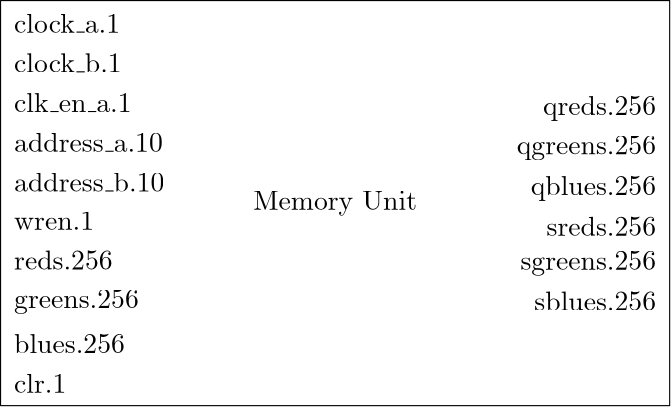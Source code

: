 <?xml version="1.0"?>
<!DOCTYPE ipe SYSTEM "ipe.dtd">
<ipe version="70218" creator="Ipe 7.2.23">
<info created="D:20210513222006" modified="D:20210514003039"/>
<ipestyle name="basic">
<symbol name="arrow/arc(spx)">
<path stroke="sym-stroke" fill="sym-stroke" pen="sym-pen">
0 0 m
-1 0.333 l
-1 -0.333 l
h
</path>
</symbol>
<symbol name="arrow/farc(spx)">
<path stroke="sym-stroke" fill="white" pen="sym-pen">
0 0 m
-1 0.333 l
-1 -0.333 l
h
</path>
</symbol>
<symbol name="arrow/ptarc(spx)">
<path stroke="sym-stroke" fill="sym-stroke" pen="sym-pen">
0 0 m
-1 0.333 l
-0.8 0 l
-1 -0.333 l
h
</path>
</symbol>
<symbol name="arrow/fptarc(spx)">
<path stroke="sym-stroke" fill="white" pen="sym-pen">
0 0 m
-1 0.333 l
-0.8 0 l
-1 -0.333 l
h
</path>
</symbol>
<symbol name="mark/circle(sx)" transformations="translations">
<path fill="sym-stroke">
0.6 0 0 0.6 0 0 e
0.4 0 0 0.4 0 0 e
</path>
</symbol>
<symbol name="mark/disk(sx)" transformations="translations">
<path fill="sym-stroke">
0.6 0 0 0.6 0 0 e
</path>
</symbol>
<symbol name="mark/fdisk(sfx)" transformations="translations">
<group>
<path fill="sym-fill">
0.5 0 0 0.5 0 0 e
</path>
<path fill="sym-stroke" fillrule="eofill">
0.6 0 0 0.6 0 0 e
0.4 0 0 0.4 0 0 e
</path>
</group>
</symbol>
<symbol name="mark/box(sx)" transformations="translations">
<path fill="sym-stroke" fillrule="eofill">
-0.6 -0.6 m
0.6 -0.6 l
0.6 0.6 l
-0.6 0.6 l
h
-0.4 -0.4 m
0.4 -0.4 l
0.4 0.4 l
-0.4 0.4 l
h
</path>
</symbol>
<symbol name="mark/square(sx)" transformations="translations">
<path fill="sym-stroke">
-0.6 -0.6 m
0.6 -0.6 l
0.6 0.6 l
-0.6 0.6 l
h
</path>
</symbol>
<symbol name="mark/fsquare(sfx)" transformations="translations">
<group>
<path fill="sym-fill">
-0.5 -0.5 m
0.5 -0.5 l
0.5 0.5 l
-0.5 0.5 l
h
</path>
<path fill="sym-stroke" fillrule="eofill">
-0.6 -0.6 m
0.6 -0.6 l
0.6 0.6 l
-0.6 0.6 l
h
-0.4 -0.4 m
0.4 -0.4 l
0.4 0.4 l
-0.4 0.4 l
h
</path>
</group>
</symbol>
<symbol name="mark/cross(sx)" transformations="translations">
<group>
<path fill="sym-stroke">
-0.43 -0.57 m
0.57 0.43 l
0.43 0.57 l
-0.57 -0.43 l
h
</path>
<path fill="sym-stroke">
-0.43 0.57 m
0.57 -0.43 l
0.43 -0.57 l
-0.57 0.43 l
h
</path>
</group>
</symbol>
<symbol name="arrow/fnormal(spx)">
<path stroke="sym-stroke" fill="white" pen="sym-pen">
0 0 m
-1 0.333 l
-1 -0.333 l
h
</path>
</symbol>
<symbol name="arrow/pointed(spx)">
<path stroke="sym-stroke" fill="sym-stroke" pen="sym-pen">
0 0 m
-1 0.333 l
-0.8 0 l
-1 -0.333 l
h
</path>
</symbol>
<symbol name="arrow/fpointed(spx)">
<path stroke="sym-stroke" fill="white" pen="sym-pen">
0 0 m
-1 0.333 l
-0.8 0 l
-1 -0.333 l
h
</path>
</symbol>
<symbol name="arrow/linear(spx)">
<path stroke="sym-stroke" pen="sym-pen">
-1 0.333 m
0 0 l
-1 -0.333 l
</path>
</symbol>
<symbol name="arrow/fdouble(spx)">
<path stroke="sym-stroke" fill="white" pen="sym-pen">
0 0 m
-1 0.333 l
-1 -0.333 l
h
-1 0 m
-2 0.333 l
-2 -0.333 l
h
</path>
</symbol>
<symbol name="arrow/double(spx)">
<path stroke="sym-stroke" fill="sym-stroke" pen="sym-pen">
0 0 m
-1 0.333 l
-1 -0.333 l
h
-1 0 m
-2 0.333 l
-2 -0.333 l
h
</path>
</symbol>
<symbol name="arrow/mid-normal(spx)">
<path stroke="sym-stroke" fill="sym-stroke" pen="sym-pen">
0.5 0 m
-0.5 0.333 l
-0.5 -0.333 l
h
</path>
</symbol>
<symbol name="arrow/mid-fnormal(spx)">
<path stroke="sym-stroke" fill="white" pen="sym-pen">
0.5 0 m
-0.5 0.333 l
-0.5 -0.333 l
h
</path>
</symbol>
<symbol name="arrow/mid-pointed(spx)">
<path stroke="sym-stroke" fill="sym-stroke" pen="sym-pen">
0.5 0 m
-0.5 0.333 l
-0.3 0 l
-0.5 -0.333 l
h
</path>
</symbol>
<symbol name="arrow/mid-fpointed(spx)">
<path stroke="sym-stroke" fill="white" pen="sym-pen">
0.5 0 m
-0.5 0.333 l
-0.3 0 l
-0.5 -0.333 l
h
</path>
</symbol>
<symbol name="arrow/mid-double(spx)">
<path stroke="sym-stroke" fill="sym-stroke" pen="sym-pen">
1 0 m
0 0.333 l
0 -0.333 l
h
0 0 m
-1 0.333 l
-1 -0.333 l
h
</path>
</symbol>
<symbol name="arrow/mid-fdouble(spx)">
<path stroke="sym-stroke" fill="white" pen="sym-pen">
1 0 m
0 0.333 l
0 -0.333 l
h
0 0 m
-1 0.333 l
-1 -0.333 l
h
</path>
</symbol>
<anglesize name="22.5 deg" value="22.5"/>
<anglesize name="30 deg" value="30"/>
<anglesize name="45 deg" value="45"/>
<anglesize name="60 deg" value="60"/>
<anglesize name="90 deg" value="90"/>
<arrowsize name="large" value="10"/>
<arrowsize name="small" value="5"/>
<arrowsize name="tiny" value="3"/>
<color name="blue" value="0 0 1"/>
<color name="brown" value="0.647 0.165 0.165"/>
<color name="darkblue" value="0 0 0.545"/>
<color name="darkcyan" value="0 0.545 0.545"/>
<color name="darkgray" value="0.663"/>
<color name="darkgreen" value="0 0.392 0"/>
<color name="darkmagenta" value="0.545 0 0.545"/>
<color name="darkorange" value="1 0.549 0"/>
<color name="darkred" value="0.545 0 0"/>
<color name="gold" value="1 0.843 0"/>
<color name="gray" value="0.745"/>
<color name="green" value="0 1 0"/>
<color name="lightblue" value="0.678 0.847 0.902"/>
<color name="lightcyan" value="0.878 1 1"/>
<color name="lightgray" value="0.827"/>
<color name="lightgreen" value="0.565 0.933 0.565"/>
<color name="lightyellow" value="1 1 0.878"/>
<color name="navy" value="0 0 0.502"/>
<color name="orange" value="1 0.647 0"/>
<color name="pink" value="1 0.753 0.796"/>
<color name="purple" value="0.627 0.125 0.941"/>
<color name="red" value="1 0 0"/>
<color name="seagreen" value="0.18 0.545 0.341"/>
<color name="turquoise" value="0.251 0.878 0.816"/>
<color name="violet" value="0.933 0.51 0.933"/>
<color name="yellow" value="1 1 0"/>
<dashstyle name="dash dot dotted" value="[4 2 1 2 1 2] 0"/>
<dashstyle name="dash dotted" value="[4 2 1 2] 0"/>
<dashstyle name="dashed" value="[4] 0"/>
<dashstyle name="dotted" value="[1 3] 0"/>
<gridsize name="10 pts (~3.5 mm)" value="10"/>
<gridsize name="14 pts (~5 mm)" value="14"/>
<gridsize name="16 pts (~6 mm)" value="16"/>
<gridsize name="20 pts (~7 mm)" value="20"/>
<gridsize name="28 pts (~10 mm)" value="28"/>
<gridsize name="32 pts (~12 mm)" value="32"/>
<gridsize name="4 pts" value="4"/>
<gridsize name="56 pts (~20 mm)" value="56"/>
<gridsize name="8 pts (~3 mm)" value="8"/>
<opacity name="10%" value="0.1"/>
<opacity name="30%" value="0.3"/>
<opacity name="50%" value="0.5"/>
<opacity name="75%" value="0.75"/>
<pen name="fat" value="1.2"/>
<pen name="heavier" value="0.8"/>
<pen name="ultrafat" value="2"/>
<symbolsize name="large" value="5"/>
<symbolsize name="small" value="2"/>
<symbolsize name="tiny" value="1.1"/>
<textsize name="Huge" value="\Huge"/>
<textsize name="LARGE" value="\LARGE"/>
<textsize name="Large" value="\Large"/>
<textsize name="footnote" value="\footnotesize"/>
<textsize name="huge" value="\huge"/>
<textsize name="large" value="\large"/>
<textsize name="small" value="\small"/>
<textsize name="tiny" value="\tiny"/>
<textstyle name="center" begin="\begin{center}" end="\end{center}"/>
<textstyle name="item" begin="\begin{itemize}\item{}" end="\end{itemize}"/>
<textstyle name="itemize" begin="\begin{itemize}" end="\end{itemize}"/>
<tiling name="falling" angle="-60" step="4" width="1"/>
<tiling name="rising" angle="30" step="4" width="1"/>
</ipestyle>
<page>
<layer name="alpha"/>
<view layers="alpha" active="alpha"/>
<group layer="alpha">
<text matrix="1 0 0 1 22.106 -24.0683" transformations="translations" pos="198.671 716.524" stroke="black" type="label" width="58.973" height="6.815" depth="1.93" valign="baseline">Memory Unit</text>
<path matrix="1 0 0 1.24381 0 -185.155" stroke="black">
129.823 766.166 m
129.823 648.927 l
370.704 648.927 l
370.704 766.166 l
h
</path>
<group matrix="1 0 0 1 0.7278 0">
<group>
<text matrix="1 0 0 1 -611.061 -896.852" transformations="translations" pos="745.026 1610.21" stroke="black" type="label" width="53.538" height="6.918" depth="0" valign="baseline">address\_a.10</text>
<text matrix="1 0 0 1 -612.957 -852.593" transformations="translations" pos="746.922 1580.25" stroke="black" type="label" width="42.319" height="6.918" depth="0" valign="baseline">clk\_en\_a.1</text>
<text matrix="1 0 0 1 -613.767 -809.006" transformations="translations" pos="747.732 1565.26" stroke="black" type="label" width="38.179" height="6.918" depth="0" valign="baseline">clock\_a.1</text>
<text matrix="1 0 0 1 -621.156 -907.605" transformations="translations" pos="755.121 1534.23" stroke="black" type="label" width="18.846" height="6.918" depth="0" valign="baseline">clr.1</text>
<text matrix="1 0 0 1 -620.663 -835.19" transformations="translations" pos="754.628 1506.15" stroke="black" type="label" width="35.506" height="6.918" depth="0" valign="baseline">reds.256</text>
<text matrix="1 0 0 1 -626.082 -786.411" transformations="translations" pos="760.047 1471.67" stroke="black" type="label" width="28.809" height="6.42" depth="0" valign="baseline">wren.1</text>
<text matrix="1 0 0 1 -620.663 -865.227" transformations="translations" pos="754.628 1506.15" stroke="black" type="label" width="39.906" height="6.918" depth="0" valign="baseline">blues.256</text>
<text matrix="1 0 0 1 -620.663 -848.998" transformations="translations" pos="754.628 1506.15" stroke="black" type="label" width="44.915" height="6.428" depth="1.93" valign="baseline">greens.256</text>
<text matrix="1 0 0 1 -613.767 -823.305" transformations="translations" pos="747.732 1565.26" stroke="black" type="label" width="38.733" height="6.918" depth="0" valign="baseline">clock\_b.1</text>
<text matrix="1 0 0 1 -611.061 -911.151" transformations="translations" pos="745.026 1610.21" stroke="black" type="label" width="54.092" height="6.918" depth="0" valign="baseline">address\_b.10</text>
</group>
<group matrix="1 0 0 1 0 -12.6487">
<group matrix="1 0 0 1 0 -8.8506">
<text matrix="1 0 0 1 -914.66 -848.309" transformations="translations" pos="1240.33 1552.95" stroke="black" type="label" width="39.436" height="6.918" depth="0" valign="baseline">sreds.256</text>
<text matrix="1 0 0 1 -910.568 -721.105" transformations="translations" pos="1234.91 1469.21" stroke="black" type="label" width="40.764" height="6.926" depth="1.93" valign="baseline">qreds.256</text>
<text matrix="1 0 0 1 -919.06 -875.186" transformations="translations" pos="1240.33 1552.95" stroke="black" type="label" width="43.836" height="6.918" depth="0" valign="baseline">sblues.256</text>
<text matrix="1 0 0 1 -914.968 -749.92" transformations="translations" pos="1234.91 1469.21" stroke="black" type="label" width="45.164" height="6.926" depth="1.93" valign="baseline">qblues.256</text>
<text matrix="1 0 0 1 -924.069 -860.538" transformations="translations" pos="1240.33 1552.95" stroke="black" type="label" width="48.845" height="6.428" depth="1.93" valign="baseline">sgreens.256</text>
<text matrix="1 0 0 1 -919.977 -735.264" transformations="translations" pos="1234.91 1469.21" stroke="black" type="label" width="50.173" height="6.428" depth="1.93" valign="baseline">qgreens.256</text>
</group>
</group>
</group>
</group>
</page>
</ipe>
